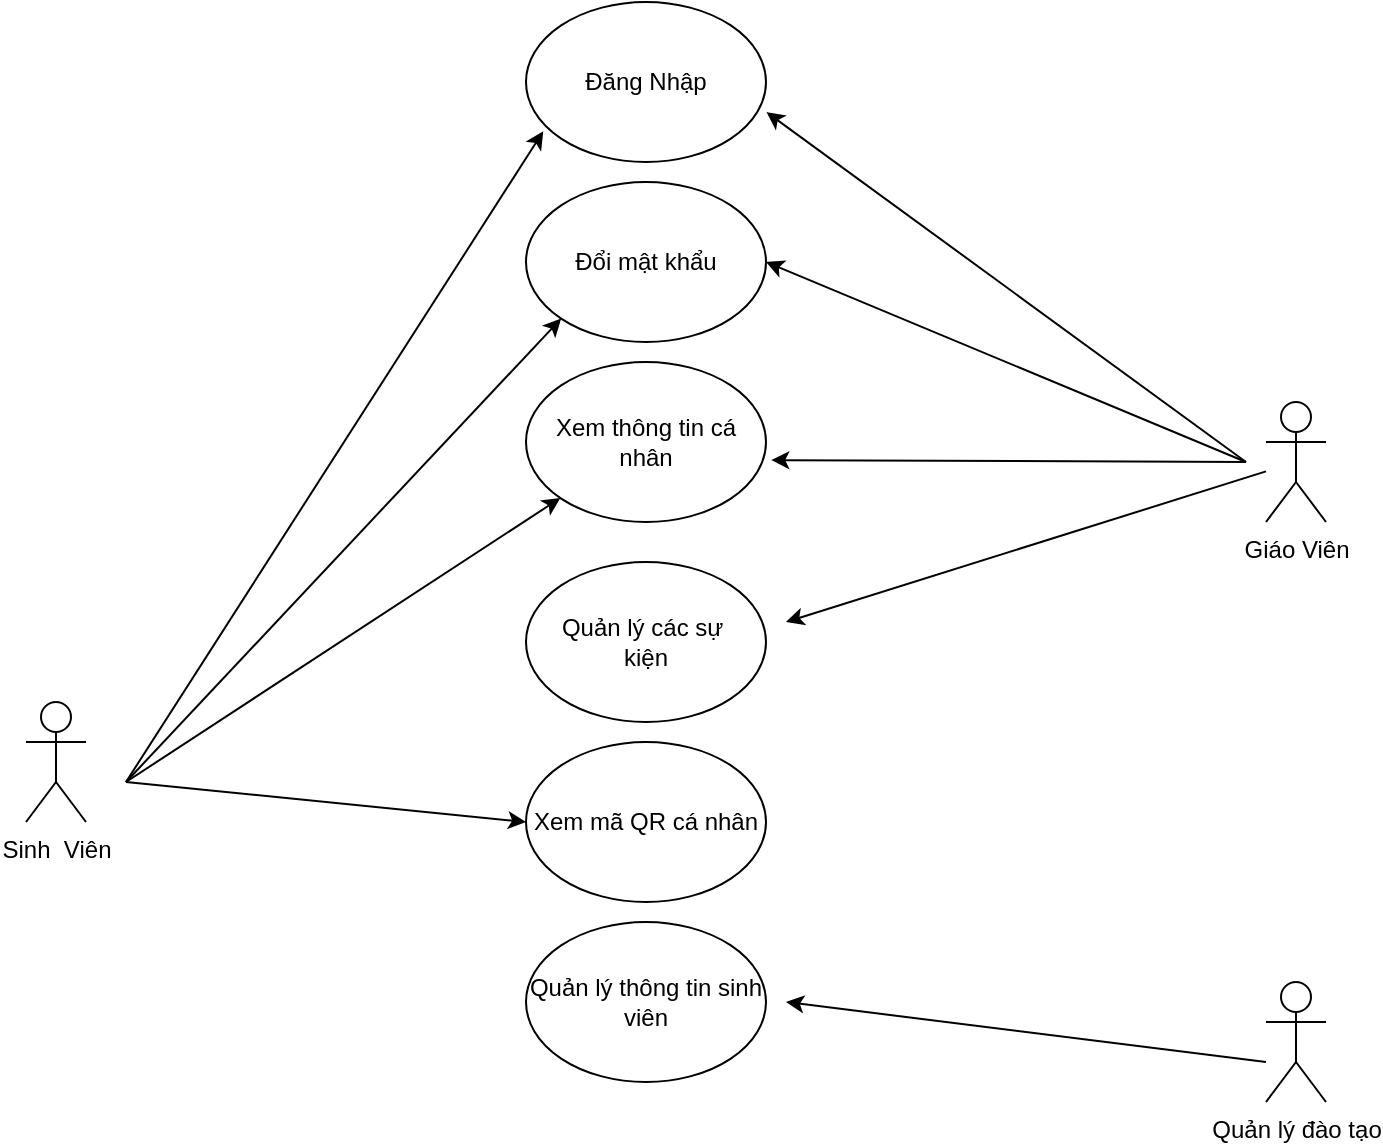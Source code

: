<mxfile>
    <diagram id="B0onJ8seLhrGlOIPThdL" name="Page-1">
        <mxGraphModel dx="1393" dy="1143" grid="1" gridSize="10" guides="1" tooltips="1" connect="1" arrows="1" fold="1" page="1" pageScale="1" pageWidth="850" pageHeight="1100" math="0" shadow="0">
            <root>
                <mxCell id="0"/>
                <mxCell id="1" parent="0"/>
                <mxCell id="2" value="Sinh&amp;nbsp; Viên" style="shape=umlActor;verticalLabelPosition=bottom;verticalAlign=top;html=1;outlineConnect=0;" parent="1" vertex="1">
                    <mxGeometry x="60" y="380" width="30" height="60" as="geometry"/>
                </mxCell>
                <mxCell id="37" style="edgeStyle=none;html=1;" parent="1" source="3" edge="1">
                    <mxGeometry relative="1" as="geometry">
                        <mxPoint x="440" y="340" as="targetPoint"/>
                    </mxGeometry>
                </mxCell>
                <mxCell id="3" value="Giáo Viên" style="shape=umlActor;verticalLabelPosition=bottom;verticalAlign=top;html=1;outlineConnect=0;" parent="1" vertex="1">
                    <mxGeometry x="680" y="230" width="30" height="60" as="geometry"/>
                </mxCell>
                <mxCell id="33" style="edgeStyle=none;html=1;" parent="1" edge="1">
                    <mxGeometry relative="1" as="geometry">
                        <mxPoint x="440" y="530" as="targetPoint"/>
                        <mxPoint x="680" y="560" as="sourcePoint"/>
                    </mxGeometry>
                </mxCell>
                <mxCell id="4" value="Quản lý đào tạo" style="shape=umlActor;verticalLabelPosition=bottom;verticalAlign=top;html=1;outlineConnect=0;" parent="1" vertex="1">
                    <mxGeometry x="680" y="520" width="30" height="60" as="geometry"/>
                </mxCell>
                <mxCell id="5" value="Đăng Nhập" style="ellipse;whiteSpace=wrap;html=1;" parent="1" vertex="1">
                    <mxGeometry x="310" y="30" width="120" height="80" as="geometry"/>
                </mxCell>
                <mxCell id="6" value="Xem thông tin cá nhân" style="ellipse;whiteSpace=wrap;html=1;" parent="1" vertex="1">
                    <mxGeometry x="310" y="210" width="120" height="80" as="geometry"/>
                </mxCell>
                <mxCell id="8" value="Xem mã QR cá nhân" style="ellipse;whiteSpace=wrap;html=1;" parent="1" vertex="1">
                    <mxGeometry x="310" y="400" width="120" height="80" as="geometry"/>
                </mxCell>
                <mxCell id="10" value="Quản lý thông tin sinh viên" style="ellipse;whiteSpace=wrap;html=1;" parent="1" vertex="1">
                    <mxGeometry x="310" y="490" width="120" height="80" as="geometry"/>
                </mxCell>
                <mxCell id="13" value="Đổi mật khẩu" style="ellipse;whiteSpace=wrap;html=1;" parent="1" vertex="1">
                    <mxGeometry x="310" y="120" width="120" height="80" as="geometry"/>
                </mxCell>
                <mxCell id="14" value="" style="endArrow=classic;html=1;entryX=0.072;entryY=0.808;entryDx=0;entryDy=0;entryPerimeter=0;" parent="1" target="5" edge="1">
                    <mxGeometry width="50" height="50" relative="1" as="geometry">
                        <mxPoint x="110" y="420" as="sourcePoint"/>
                        <mxPoint x="300" y="90" as="targetPoint"/>
                    </mxGeometry>
                </mxCell>
                <mxCell id="16" value="" style="endArrow=classic;html=1;entryX=0;entryY=1;entryDx=0;entryDy=0;" parent="1" target="13" edge="1">
                    <mxGeometry width="50" height="50" relative="1" as="geometry">
                        <mxPoint x="110" y="420" as="sourcePoint"/>
                        <mxPoint x="328.64" y="104.64" as="targetPoint"/>
                    </mxGeometry>
                </mxCell>
                <mxCell id="17" value="" style="endArrow=classic;html=1;" parent="1" target="6" edge="1">
                    <mxGeometry width="50" height="50" relative="1" as="geometry">
                        <mxPoint x="110" y="420" as="sourcePoint"/>
                        <mxPoint x="337.574" y="198.284" as="targetPoint"/>
                    </mxGeometry>
                </mxCell>
                <mxCell id="19" value="" style="endArrow=classic;html=1;entryX=0;entryY=0.5;entryDx=0;entryDy=0;" parent="1" target="8" edge="1">
                    <mxGeometry width="50" height="50" relative="1" as="geometry">
                        <mxPoint x="110" y="420" as="sourcePoint"/>
                        <mxPoint x="319.04" y="374.64" as="targetPoint"/>
                    </mxGeometry>
                </mxCell>
                <mxCell id="20" value="" style="endArrow=classic;html=1;entryX=1.002;entryY=0.688;entryDx=0;entryDy=0;entryPerimeter=0;" parent="1" target="5" edge="1">
                    <mxGeometry width="50" height="50" relative="1" as="geometry">
                        <mxPoint x="670" y="260" as="sourcePoint"/>
                        <mxPoint x="650" y="140" as="targetPoint"/>
                    </mxGeometry>
                </mxCell>
                <mxCell id="24" value="" style="endArrow=classic;html=1;entryX=1;entryY=0.5;entryDx=0;entryDy=0;" parent="1" target="13" edge="1">
                    <mxGeometry width="50" height="50" relative="1" as="geometry">
                        <mxPoint x="670" y="260" as="sourcePoint"/>
                        <mxPoint x="440.24" y="95.04" as="targetPoint"/>
                    </mxGeometry>
                </mxCell>
                <mxCell id="25" value="" style="endArrow=classic;html=1;entryX=1.022;entryY=0.613;entryDx=0;entryDy=0;entryPerimeter=0;" parent="1" target="6" edge="1">
                    <mxGeometry width="50" height="50" relative="1" as="geometry">
                        <mxPoint x="670" y="260" as="sourcePoint"/>
                        <mxPoint x="450.24" y="105.04" as="targetPoint"/>
                    </mxGeometry>
                </mxCell>
                <mxCell id="36" value="Quản lý các sự&amp;nbsp;&lt;br&gt;kiện" style="ellipse;whiteSpace=wrap;html=1;" parent="1" vertex="1">
                    <mxGeometry x="310" y="310" width="120" height="80" as="geometry"/>
                </mxCell>
            </root>
        </mxGraphModel>
    </diagram>
</mxfile>